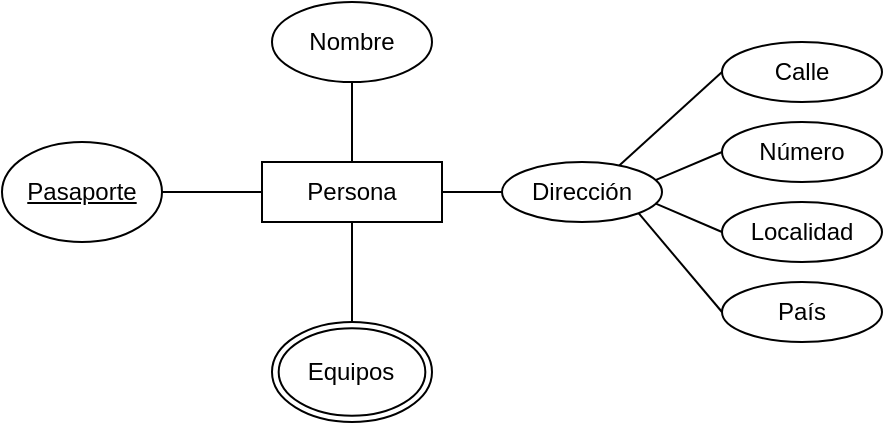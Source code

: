 <mxfile version="27.1.3">
  <diagram name="Página-1" id="zxnRzTs2vO4sRoWLMfet">
    <mxGraphModel dx="504" dy="225" grid="0" gridSize="10" guides="1" tooltips="1" connect="1" arrows="1" fold="1" page="0" pageScale="1" pageWidth="827" pageHeight="1169" math="0" shadow="0" adaptiveColors="simple">
      <root>
        <mxCell id="0" />
        <mxCell id="1" parent="0" />
        <mxCell id="zPyy5waIJQapZlA8XViJ-1" value="Persona" style="rounded=0;whiteSpace=wrap;html=1;labelBackgroundColor=none;" parent="1" vertex="1">
          <mxGeometry x="350" y="260" width="90" height="30" as="geometry" />
        </mxCell>
        <mxCell id="zPyy5waIJQapZlA8XViJ-4" value="" style="group;rounded=0;labelBackgroundColor=none;" parent="1" vertex="1" connectable="0">
          <mxGeometry x="355" y="340" width="80" height="50" as="geometry" />
        </mxCell>
        <mxCell id="zPyy5waIJQapZlA8XViJ-2" value="" style="ellipse;whiteSpace=wrap;html=1;rounded=0;labelBackgroundColor=none;" parent="zPyy5waIJQapZlA8XViJ-4" vertex="1">
          <mxGeometry width="80" height="50" as="geometry" />
        </mxCell>
        <mxCell id="zPyy5waIJQapZlA8XViJ-3" value="Equipos" style="ellipse;whiteSpace=wrap;html=1;rounded=0;labelBackgroundColor=none;" parent="zPyy5waIJQapZlA8XViJ-4" vertex="1">
          <mxGeometry x="3.333" y="3.125" width="73.333" height="43.75" as="geometry" />
        </mxCell>
        <mxCell id="zPyy5waIJQapZlA8XViJ-5" value="&lt;u&gt;Pasaporte&lt;/u&gt;" style="ellipse;whiteSpace=wrap;html=1;rounded=0;labelBackgroundColor=none;" parent="1" vertex="1">
          <mxGeometry x="220" y="250" width="80" height="50" as="geometry" />
        </mxCell>
        <mxCell id="zPyy5waIJQapZlA8XViJ-6" value="Nombre" style="ellipse;whiteSpace=wrap;html=1;rounded=0;labelBackgroundColor=none;" parent="1" vertex="1">
          <mxGeometry x="355" y="180" width="80" height="40" as="geometry" />
        </mxCell>
        <mxCell id="zPyy5waIJQapZlA8XViJ-7" value="Dirección" style="ellipse;whiteSpace=wrap;html=1;rounded=0;labelBackgroundColor=none;" parent="1" vertex="1">
          <mxGeometry x="470" y="260" width="80" height="30" as="geometry" />
        </mxCell>
        <mxCell id="zPyy5waIJQapZlA8XViJ-8" value="Calle" style="ellipse;whiteSpace=wrap;html=1;rounded=0;labelBackgroundColor=none;" parent="1" vertex="1">
          <mxGeometry x="580" y="200" width="80" height="30" as="geometry" />
        </mxCell>
        <mxCell id="zPyy5waIJQapZlA8XViJ-10" value="Número" style="ellipse;whiteSpace=wrap;html=1;rounded=0;labelBackgroundColor=none;" parent="1" vertex="1">
          <mxGeometry x="580" y="240" width="80" height="30" as="geometry" />
        </mxCell>
        <mxCell id="zPyy5waIJQapZlA8XViJ-11" value="" style="endArrow=none;html=1;rounded=0;entryX=0;entryY=0.5;entryDx=0;entryDy=0;exitX=0.733;exitY=0.057;exitDx=0;exitDy=0;exitPerimeter=0;labelBackgroundColor=none;fontColor=default;" parent="1" source="zPyy5waIJQapZlA8XViJ-7" target="zPyy5waIJQapZlA8XViJ-8" edge="1">
          <mxGeometry width="50" height="50" relative="1" as="geometry">
            <mxPoint x="530" y="260" as="sourcePoint" />
            <mxPoint x="580" y="210" as="targetPoint" />
          </mxGeometry>
        </mxCell>
        <mxCell id="zPyy5waIJQapZlA8XViJ-12" value="Localidad" style="ellipse;whiteSpace=wrap;html=1;rounded=0;labelBackgroundColor=none;" parent="1" vertex="1">
          <mxGeometry x="580" y="280" width="80" height="30" as="geometry" />
        </mxCell>
        <mxCell id="zPyy5waIJQapZlA8XViJ-13" value="País" style="ellipse;whiteSpace=wrap;html=1;rounded=0;labelBackgroundColor=none;" parent="1" vertex="1">
          <mxGeometry x="580" y="320" width="80" height="30" as="geometry" />
        </mxCell>
        <mxCell id="zPyy5waIJQapZlA8XViJ-14" value="" style="endArrow=none;html=1;rounded=0;entryX=0;entryY=0.5;entryDx=0;entryDy=0;exitX=0.963;exitY=0.298;exitDx=0;exitDy=0;exitPerimeter=0;labelBackgroundColor=none;fontColor=default;" parent="1" source="zPyy5waIJQapZlA8XViJ-7" target="zPyy5waIJQapZlA8XViJ-10" edge="1">
          <mxGeometry width="50" height="50" relative="1" as="geometry">
            <mxPoint x="539" y="272" as="sourcePoint" />
            <mxPoint x="590" y="225" as="targetPoint" />
          </mxGeometry>
        </mxCell>
        <mxCell id="zPyy5waIJQapZlA8XViJ-15" value="" style="endArrow=none;html=1;rounded=0;entryX=0;entryY=0.5;entryDx=0;entryDy=0;exitX=0.958;exitY=0.689;exitDx=0;exitDy=0;exitPerimeter=0;labelBackgroundColor=none;fontColor=default;" parent="1" source="zPyy5waIJQapZlA8XViJ-7" target="zPyy5waIJQapZlA8XViJ-12" edge="1">
          <mxGeometry width="50" height="50" relative="1" as="geometry">
            <mxPoint x="549" y="282" as="sourcePoint" />
            <mxPoint x="600" y="235" as="targetPoint" />
          </mxGeometry>
        </mxCell>
        <mxCell id="zPyy5waIJQapZlA8XViJ-16" value="" style="endArrow=none;html=1;rounded=0;entryX=0;entryY=0.5;entryDx=0;entryDy=0;exitX=1;exitY=1;exitDx=0;exitDy=0;labelBackgroundColor=none;fontColor=default;" parent="1" source="zPyy5waIJQapZlA8XViJ-7" target="zPyy5waIJQapZlA8XViJ-13" edge="1">
          <mxGeometry width="50" height="50" relative="1" as="geometry">
            <mxPoint x="550" y="310" as="sourcePoint" />
            <mxPoint x="601" y="263" as="targetPoint" />
          </mxGeometry>
        </mxCell>
        <mxCell id="zPyy5waIJQapZlA8XViJ-17" value="" style="endArrow=none;html=1;rounded=0;entryX=0;entryY=0.5;entryDx=0;entryDy=0;exitX=1;exitY=0.5;exitDx=0;exitDy=0;labelBackgroundColor=none;fontColor=default;" parent="1" source="zPyy5waIJQapZlA8XViJ-1" target="zPyy5waIJQapZlA8XViJ-7" edge="1">
          <mxGeometry width="50" height="50" relative="1" as="geometry">
            <mxPoint x="569" y="302" as="sourcePoint" />
            <mxPoint x="620" y="255" as="targetPoint" />
          </mxGeometry>
        </mxCell>
        <mxCell id="zPyy5waIJQapZlA8XViJ-18" value="" style="endArrow=none;html=1;rounded=0;entryX=0.5;entryY=0;entryDx=0;entryDy=0;exitX=0.5;exitY=1;exitDx=0;exitDy=0;labelBackgroundColor=none;fontColor=default;" parent="1" source="zPyy5waIJQapZlA8XViJ-1" target="zPyy5waIJQapZlA8XViJ-2" edge="1">
          <mxGeometry width="50" height="50" relative="1" as="geometry">
            <mxPoint x="579" y="312" as="sourcePoint" />
            <mxPoint x="630" y="265" as="targetPoint" />
          </mxGeometry>
        </mxCell>
        <mxCell id="zPyy5waIJQapZlA8XViJ-19" value="" style="endArrow=none;html=1;rounded=0;entryX=0.5;entryY=0;entryDx=0;entryDy=0;exitX=0.5;exitY=1;exitDx=0;exitDy=0;labelBackgroundColor=none;fontColor=default;" parent="1" source="zPyy5waIJQapZlA8XViJ-6" target="zPyy5waIJQapZlA8XViJ-1" edge="1">
          <mxGeometry width="50" height="50" relative="1" as="geometry">
            <mxPoint x="390" y="210" as="sourcePoint" />
            <mxPoint x="390" y="260" as="targetPoint" />
          </mxGeometry>
        </mxCell>
        <mxCell id="zPyy5waIJQapZlA8XViJ-20" value="" style="endArrow=none;html=1;rounded=0;entryX=0;entryY=0.5;entryDx=0;entryDy=0;exitX=1;exitY=0.5;exitDx=0;exitDy=0;labelBackgroundColor=none;fontColor=default;" parent="1" source="zPyy5waIJQapZlA8XViJ-5" target="zPyy5waIJQapZlA8XViJ-1" edge="1">
          <mxGeometry width="50" height="50" relative="1" as="geometry">
            <mxPoint x="405" y="230" as="sourcePoint" />
            <mxPoint x="405" y="270" as="targetPoint" />
          </mxGeometry>
        </mxCell>
      </root>
    </mxGraphModel>
  </diagram>
</mxfile>
